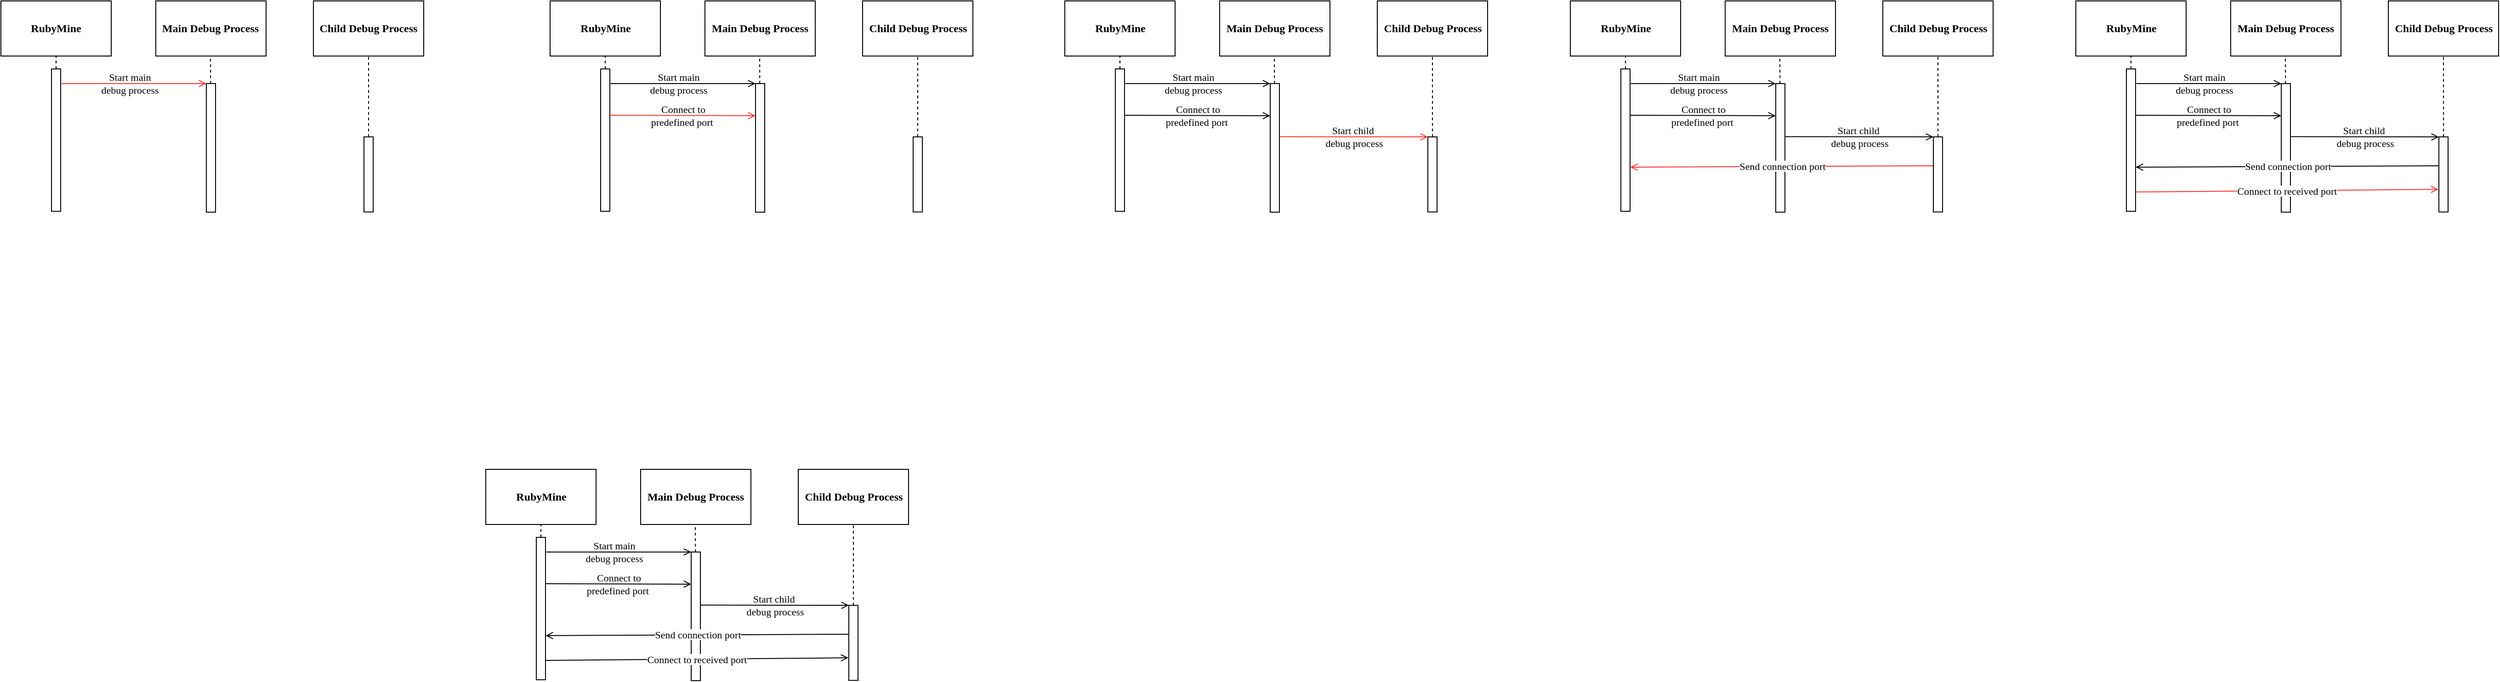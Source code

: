 <mxfile version="24.6.4" type="device">
  <diagram name="Page-1" id="bWvsDkBucMhi-AtWMiRW">
    <mxGraphModel dx="1554" dy="915" grid="1" gridSize="10" guides="1" tooltips="1" connect="1" arrows="1" fold="1" page="1" pageScale="1" pageWidth="850" pageHeight="1100" math="0" shadow="0">
      <root>
        <mxCell id="0" />
        <mxCell id="1" parent="0" />
        <mxCell id="um4fYCn7q_E2sx36lH5n-1" value="&lt;font&gt;RubyMine&lt;/font&gt;" style="rounded=0;whiteSpace=wrap;html=1;fontFamily=Montserrat;fontSource=https%3A%2F%2Ffonts.googleapis.com%2Fcss%3Ffamily%3DMontserrat;fontStyle=1" parent="1" vertex="1">
          <mxGeometry x="180" y="120" width="120" height="60" as="geometry" />
        </mxCell>
        <mxCell id="um4fYCn7q_E2sx36lH5n-2" value="Main&amp;nbsp;&lt;span style=&quot;background-color: initial;&quot;&gt;Debug Process&lt;/span&gt;" style="rounded=0;whiteSpace=wrap;html=1;fontFamily=Montserrat;fontSource=https%3A%2F%2Ffonts.googleapis.com%2Fcss%3Ffamily%3DMontserrat;fontStyle=1" parent="1" vertex="1">
          <mxGeometry x="348.49" y="120" width="120" height="60" as="geometry" />
        </mxCell>
        <mxCell id="um4fYCn7q_E2sx36lH5n-3" value="Child Debug Process" style="rounded=0;whiteSpace=wrap;html=1;fontFamily=Montserrat;fontSource=https%3A%2F%2Ffonts.googleapis.com%2Fcss%3Ffamily%3DMontserrat;fontStyle=1" parent="1" vertex="1">
          <mxGeometry x="520" y="120" width="120" height="60" as="geometry" />
        </mxCell>
        <mxCell id="um4fYCn7q_E2sx36lH5n-4" value="" style="endArrow=none;dashed=1;html=1;rounded=0;entryX=0.5;entryY=1;entryDx=0;entryDy=0;fontFamily=Montserrat;fontSource=https%3A%2F%2Ffonts.googleapis.com%2Fcss%3Ffamily%3DMontserrat;fontStyle=0" parent="1" source="um4fYCn7q_E2sx36lH5n-7" target="um4fYCn7q_E2sx36lH5n-1" edge="1">
          <mxGeometry width="50" height="50" relative="1" as="geometry">
            <mxPoint x="240" y="690" as="sourcePoint" />
            <mxPoint x="450" y="180" as="targetPoint" />
          </mxGeometry>
        </mxCell>
        <mxCell id="um4fYCn7q_E2sx36lH5n-5" value="" style="endArrow=none;dashed=1;html=1;rounded=0;entryX=0.5;entryY=1;entryDx=0;entryDy=0;fontFamily=Montserrat;fontSource=https%3A%2F%2Ffonts.googleapis.com%2Fcss%3Ffamily%3DMontserrat;fontStyle=0" parent="1" source="um4fYCn7q_E2sx36lH5n-10" edge="1">
          <mxGeometry width="50" height="50" relative="1" as="geometry">
            <mxPoint x="407.99" y="690" as="sourcePoint" />
            <mxPoint x="407.99" y="180" as="targetPoint" />
          </mxGeometry>
        </mxCell>
        <mxCell id="um4fYCn7q_E2sx36lH5n-6" value="" style="endArrow=none;dashed=1;html=1;rounded=0;entryX=0.5;entryY=1;entryDx=0;entryDy=0;fontFamily=Montserrat;fontSource=https%3A%2F%2Ffonts.googleapis.com%2Fcss%3Ffamily%3DMontserrat;fontStyle=0" parent="1" source="um4fYCn7q_E2sx36lH5n-22" target="um4fYCn7q_E2sx36lH5n-3" edge="1">
          <mxGeometry width="50" height="50" relative="1" as="geometry">
            <mxPoint x="579.5" y="680" as="sourcePoint" />
            <mxPoint x="550" y="200" as="targetPoint" />
          </mxGeometry>
        </mxCell>
        <mxCell id="um4fYCn7q_E2sx36lH5n-7" value="" style="rounded=0;whiteSpace=wrap;html=1;rotation=90;fontFamily=Montserrat;fontSource=https%3A%2F%2Ffonts.googleapis.com%2Fcss%3Ffamily%3DMontserrat;fontStyle=0" parent="1" vertex="1">
          <mxGeometry x="162.5" y="266.56" width="155" height="10" as="geometry" />
        </mxCell>
        <mxCell id="um4fYCn7q_E2sx36lH5n-10" value="" style="rounded=0;whiteSpace=wrap;html=1;rotation=90;fontFamily=Montserrat;fontSource=https%3A%2F%2Ffonts.googleapis.com%2Fcss%3Ffamily%3DMontserrat;fontStyle=0" parent="1" vertex="1">
          <mxGeometry x="338.51" y="274.99" width="140" height="10" as="geometry" />
        </mxCell>
        <mxCell id="um4fYCn7q_E2sx36lH5n-9" value="&lt;span style=&quot;background-color: rgb(255, 255, 255);&quot;&gt;Start main&lt;/span&gt;&lt;div&gt;&lt;span style=&quot;background-color: rgb(255, 255, 255);&quot;&gt;debug process&lt;/span&gt;&lt;/div&gt;" style="endArrow=open;html=1;rounded=0;endFill=0;entryX=0;entryY=1;entryDx=0;entryDy=0;exitX=0.103;exitY=-0.085;exitDx=0;exitDy=0;exitPerimeter=0;fontFamily=Montserrat;fontSource=https%3A%2F%2Ffonts.googleapis.com%2Fcss%3Ffamily%3DMontserrat;fontStyle=0;labelBackgroundColor=none;strokeColor=#FF3333;" parent="1" source="um4fYCn7q_E2sx36lH5n-7" target="um4fYCn7q_E2sx36lH5n-10" edge="1">
          <mxGeometry x="-0.059" width="50" height="50" relative="1" as="geometry">
            <mxPoint x="250" y="210" as="sourcePoint" />
            <mxPoint x="390" y="210" as="targetPoint" />
            <mxPoint as="offset" />
          </mxGeometry>
        </mxCell>
        <mxCell id="um4fYCn7q_E2sx36lH5n-22" value="" style="rounded=0;whiteSpace=wrap;html=1;rotation=90;fontFamily=Montserrat;fontSource=https%3A%2F%2Ffonts.googleapis.com%2Fcss%3Ffamily%3DMontserrat;fontStyle=0" parent="1" vertex="1">
          <mxGeometry x="539.13" y="303.91" width="81.75" height="10" as="geometry" />
        </mxCell>
        <mxCell id="z5DrxM1Pw4ieLx99A1Z8-1" value="&lt;font&gt;RubyMine&lt;/font&gt;" style="rounded=0;whiteSpace=wrap;html=1;fontFamily=Montserrat;fontSource=https%3A%2F%2Ffonts.googleapis.com%2Fcss%3Ffamily%3DMontserrat;fontStyle=1" vertex="1" parent="1">
          <mxGeometry x="707.5" y="630" width="120" height="60" as="geometry" />
        </mxCell>
        <mxCell id="z5DrxM1Pw4ieLx99A1Z8-2" value="Main&amp;nbsp;&lt;span style=&quot;background-color: initial;&quot;&gt;Debug Process&lt;/span&gt;" style="rounded=0;whiteSpace=wrap;html=1;fontFamily=Montserrat;fontSource=https%3A%2F%2Ffonts.googleapis.com%2Fcss%3Ffamily%3DMontserrat;fontStyle=1" vertex="1" parent="1">
          <mxGeometry x="875.99" y="630" width="120" height="60" as="geometry" />
        </mxCell>
        <mxCell id="z5DrxM1Pw4ieLx99A1Z8-3" value="Child Debug Process" style="rounded=0;whiteSpace=wrap;html=1;fontFamily=Montserrat;fontSource=https%3A%2F%2Ffonts.googleapis.com%2Fcss%3Ffamily%3DMontserrat;fontStyle=1" vertex="1" parent="1">
          <mxGeometry x="1047.5" y="630" width="120" height="60" as="geometry" />
        </mxCell>
        <mxCell id="z5DrxM1Pw4ieLx99A1Z8-4" value="" style="endArrow=none;dashed=1;html=1;rounded=0;entryX=0.5;entryY=1;entryDx=0;entryDy=0;fontFamily=Montserrat;fontSource=https%3A%2F%2Ffonts.googleapis.com%2Fcss%3Ffamily%3DMontserrat;fontStyle=0" edge="1" parent="1" source="z5DrxM1Pw4ieLx99A1Z8-7" target="z5DrxM1Pw4ieLx99A1Z8-1">
          <mxGeometry width="50" height="50" relative="1" as="geometry">
            <mxPoint x="767.5" y="1200" as="sourcePoint" />
            <mxPoint x="977.5" y="690" as="targetPoint" />
          </mxGeometry>
        </mxCell>
        <mxCell id="z5DrxM1Pw4ieLx99A1Z8-5" value="" style="endArrow=none;dashed=1;html=1;rounded=0;entryX=0.5;entryY=1;entryDx=0;entryDy=0;fontFamily=Montserrat;fontSource=https%3A%2F%2Ffonts.googleapis.com%2Fcss%3Ffamily%3DMontserrat;fontStyle=0" edge="1" parent="1" source="z5DrxM1Pw4ieLx99A1Z8-8">
          <mxGeometry width="50" height="50" relative="1" as="geometry">
            <mxPoint x="935.49" y="1200" as="sourcePoint" />
            <mxPoint x="935.49" y="690" as="targetPoint" />
          </mxGeometry>
        </mxCell>
        <mxCell id="z5DrxM1Pw4ieLx99A1Z8-6" value="" style="endArrow=none;dashed=1;html=1;rounded=0;entryX=0.5;entryY=1;entryDx=0;entryDy=0;fontFamily=Montserrat;fontSource=https%3A%2F%2Ffonts.googleapis.com%2Fcss%3Ffamily%3DMontserrat;fontStyle=0" edge="1" parent="1" source="z5DrxM1Pw4ieLx99A1Z8-14" target="z5DrxM1Pw4ieLx99A1Z8-3">
          <mxGeometry width="50" height="50" relative="1" as="geometry">
            <mxPoint x="1107" y="1190" as="sourcePoint" />
            <mxPoint x="1077.5" y="710" as="targetPoint" />
          </mxGeometry>
        </mxCell>
        <mxCell id="z5DrxM1Pw4ieLx99A1Z8-7" value="" style="rounded=0;whiteSpace=wrap;html=1;rotation=90;fontFamily=Montserrat;fontSource=https%3A%2F%2Ffonts.googleapis.com%2Fcss%3Ffamily%3DMontserrat;fontStyle=0" vertex="1" parent="1">
          <mxGeometry x="690" y="776.56" width="155" height="10" as="geometry" />
        </mxCell>
        <mxCell id="z5DrxM1Pw4ieLx99A1Z8-8" value="" style="rounded=0;whiteSpace=wrap;html=1;rotation=90;fontFamily=Montserrat;fontSource=https%3A%2F%2Ffonts.googleapis.com%2Fcss%3Ffamily%3DMontserrat;fontStyle=0" vertex="1" parent="1">
          <mxGeometry x="866.01" y="784.99" width="140" height="10" as="geometry" />
        </mxCell>
        <mxCell id="z5DrxM1Pw4ieLx99A1Z8-9" value="&lt;span style=&quot;background-color: rgb(255, 255, 255);&quot;&gt;Start main&lt;/span&gt;&lt;div&gt;&lt;span style=&quot;background-color: rgb(255, 255, 255);&quot;&gt;debug process&lt;/span&gt;&lt;/div&gt;" style="endArrow=open;html=1;rounded=0;endFill=0;entryX=0;entryY=1;entryDx=0;entryDy=0;exitX=0.103;exitY=-0.085;exitDx=0;exitDy=0;exitPerimeter=0;fontFamily=Montserrat;fontSource=https%3A%2F%2Ffonts.googleapis.com%2Fcss%3Ffamily%3DMontserrat;fontStyle=0;labelBackgroundColor=none;" edge="1" parent="1" source="z5DrxM1Pw4ieLx99A1Z8-7" target="z5DrxM1Pw4ieLx99A1Z8-8">
          <mxGeometry x="-0.059" width="50" height="50" relative="1" as="geometry">
            <mxPoint x="777.5" y="720" as="sourcePoint" />
            <mxPoint x="917.5" y="720" as="targetPoint" />
            <mxPoint as="offset" />
          </mxGeometry>
        </mxCell>
        <mxCell id="z5DrxM1Pw4ieLx99A1Z8-10" value="&lt;span style=&quot;background-color: rgb(255, 255, 255);&quot;&gt;Connect to&lt;/span&gt;&lt;div&gt;&lt;span style=&quot;background-color: rgb(255, 255, 255);&quot;&gt;predefined port&amp;nbsp;&lt;/span&gt;&lt;/div&gt;" style="endArrow=open;html=1;rounded=0;exitX=0.223;exitY=0.012;exitDx=0;exitDy=0;exitPerimeter=0;entryX=0.25;entryY=1;entryDx=0;entryDy=0;endFill=0;fontFamily=Montserrat;fontSource=https%3A%2F%2Ffonts.googleapis.com%2Fcss%3Ffamily%3DMontserrat;fontStyle=0;labelBackgroundColor=none;shadow=0;flowAnimation=0;" edge="1" parent="1" target="z5DrxM1Pw4ieLx99A1Z8-8">
          <mxGeometry width="50" height="50" relative="1" as="geometry">
            <mxPoint x="772.38" y="754.49" as="sourcePoint" />
            <mxPoint x="921.69" y="754.0" as="targetPoint" />
          </mxGeometry>
        </mxCell>
        <mxCell id="z5DrxM1Pw4ieLx99A1Z8-11" value="&lt;span style=&quot;background-color: rgb(255, 255, 255);&quot;&gt;Start child&amp;nbsp;&lt;/span&gt;&lt;div&gt;&lt;span style=&quot;background-color: rgb(255, 255, 255);&quot;&gt;debug process&lt;/span&gt;&lt;/div&gt;" style="endArrow=open;html=1;rounded=0;endFill=0;entryX=0;entryY=1;entryDx=0;entryDy=0;fontFamily=Montserrat;fontSource=https%3A%2F%2Ffonts.googleapis.com%2Fcss%3Ffamily%3DMontserrat;fontStyle=0;labelBackgroundColor=none;exitX=0.413;exitY=-0.02;exitDx=0;exitDy=0;exitPerimeter=0;" edge="1" parent="1" source="z5DrxM1Pw4ieLx99A1Z8-8" target="z5DrxM1Pw4ieLx99A1Z8-14">
          <mxGeometry width="50" height="50" relative="1" as="geometry">
            <mxPoint x="957.5" y="770" as="sourcePoint" />
            <mxPoint x="1077.5" y="770" as="targetPoint" />
          </mxGeometry>
        </mxCell>
        <mxCell id="z5DrxM1Pw4ieLx99A1Z8-12" value="&lt;span style=&quot;background-color: rgb(255, 255, 255);&quot;&gt;Send connection port&lt;/span&gt;" style="endArrow=open;html=1;rounded=0;entryX=0.602;entryY=0.08;entryDx=0;entryDy=0;entryPerimeter=0;endFill=0;fontFamily=Montserrat;fontSource=https%3A%2F%2Ffonts.googleapis.com%2Fcss%3Ffamily%3DMontserrat;fontStyle=0;labelBackgroundColor=none;exitX=0.25;exitY=1;exitDx=0;exitDy=0;" edge="1" parent="1">
          <mxGeometry width="50" height="50" relative="1" as="geometry">
            <mxPoint x="1102.505" y="809.472" as="sourcePoint" />
            <mxPoint x="772.61" y="811.0" as="targetPoint" />
          </mxGeometry>
        </mxCell>
        <mxCell id="z5DrxM1Pw4ieLx99A1Z8-13" value="&lt;span style=&quot;background-color: rgb(255, 255, 255);&quot;&gt;Connect to received port&lt;/span&gt;" style="endArrow=open;html=1;rounded=0;entryX=0.601;entryY=1.05;entryDx=0;entryDy=0;entryPerimeter=0;endFill=0;fontFamily=Montserrat;fontSource=https%3A%2F%2Ffonts.googleapis.com%2Fcss%3Ffamily%3DMontserrat;fontStyle=0;labelBackgroundColor=none;" edge="1" parent="1">
          <mxGeometry width="50" height="50" relative="1" as="geometry">
            <mxPoint x="772.5" y="838" as="sourcePoint" />
            <mxPoint x="1102.005" y="835.167" as="targetPoint" />
          </mxGeometry>
        </mxCell>
        <mxCell id="z5DrxM1Pw4ieLx99A1Z8-14" value="" style="rounded=0;whiteSpace=wrap;html=1;rotation=90;fontFamily=Montserrat;fontSource=https%3A%2F%2Ffonts.googleapis.com%2Fcss%3Ffamily%3DMontserrat;fontStyle=0" vertex="1" parent="1">
          <mxGeometry x="1066.63" y="813.91" width="81.75" height="10" as="geometry" />
        </mxCell>
        <mxCell id="z5DrxM1Pw4ieLx99A1Z8-15" value="&lt;font&gt;RubyMine&lt;/font&gt;" style="rounded=0;whiteSpace=wrap;html=1;fontFamily=Montserrat;fontSource=https%3A%2F%2Ffonts.googleapis.com%2Fcss%3Ffamily%3DMontserrat;fontStyle=1" vertex="1" parent="1">
          <mxGeometry x="777.5" y="120" width="120" height="60" as="geometry" />
        </mxCell>
        <mxCell id="z5DrxM1Pw4ieLx99A1Z8-16" value="Main&amp;nbsp;&lt;span style=&quot;background-color: initial;&quot;&gt;Debug Process&lt;/span&gt;" style="rounded=0;whiteSpace=wrap;html=1;fontFamily=Montserrat;fontSource=https%3A%2F%2Ffonts.googleapis.com%2Fcss%3Ffamily%3DMontserrat;fontStyle=1" vertex="1" parent="1">
          <mxGeometry x="945.99" y="120" width="120" height="60" as="geometry" />
        </mxCell>
        <mxCell id="z5DrxM1Pw4ieLx99A1Z8-17" value="Child Debug Process" style="rounded=0;whiteSpace=wrap;html=1;fontFamily=Montserrat;fontSource=https%3A%2F%2Ffonts.googleapis.com%2Fcss%3Ffamily%3DMontserrat;fontStyle=1" vertex="1" parent="1">
          <mxGeometry x="1117.5" y="120" width="120" height="60" as="geometry" />
        </mxCell>
        <mxCell id="z5DrxM1Pw4ieLx99A1Z8-18" value="" style="endArrow=none;dashed=1;html=1;rounded=0;entryX=0.5;entryY=1;entryDx=0;entryDy=0;fontFamily=Montserrat;fontSource=https%3A%2F%2Ffonts.googleapis.com%2Fcss%3Ffamily%3DMontserrat;fontStyle=0" edge="1" parent="1" source="z5DrxM1Pw4ieLx99A1Z8-21" target="z5DrxM1Pw4ieLx99A1Z8-15">
          <mxGeometry width="50" height="50" relative="1" as="geometry">
            <mxPoint x="837.5" y="690" as="sourcePoint" />
            <mxPoint x="1047.5" y="180" as="targetPoint" />
          </mxGeometry>
        </mxCell>
        <mxCell id="z5DrxM1Pw4ieLx99A1Z8-19" value="" style="endArrow=none;dashed=1;html=1;rounded=0;entryX=0.5;entryY=1;entryDx=0;entryDy=0;fontFamily=Montserrat;fontSource=https%3A%2F%2Ffonts.googleapis.com%2Fcss%3Ffamily%3DMontserrat;fontStyle=0" edge="1" parent="1" source="z5DrxM1Pw4ieLx99A1Z8-22">
          <mxGeometry width="50" height="50" relative="1" as="geometry">
            <mxPoint x="1005.49" y="690" as="sourcePoint" />
            <mxPoint x="1005.49" y="180" as="targetPoint" />
          </mxGeometry>
        </mxCell>
        <mxCell id="z5DrxM1Pw4ieLx99A1Z8-20" value="" style="endArrow=none;dashed=1;html=1;rounded=0;entryX=0.5;entryY=1;entryDx=0;entryDy=0;fontFamily=Montserrat;fontSource=https%3A%2F%2Ffonts.googleapis.com%2Fcss%3Ffamily%3DMontserrat;fontStyle=0" edge="1" parent="1" source="z5DrxM1Pw4ieLx99A1Z8-28" target="z5DrxM1Pw4ieLx99A1Z8-17">
          <mxGeometry width="50" height="50" relative="1" as="geometry">
            <mxPoint x="1177" y="680" as="sourcePoint" />
            <mxPoint x="1147.5" y="200" as="targetPoint" />
          </mxGeometry>
        </mxCell>
        <mxCell id="z5DrxM1Pw4ieLx99A1Z8-21" value="" style="rounded=0;whiteSpace=wrap;html=1;rotation=90;fontFamily=Montserrat;fontSource=https%3A%2F%2Ffonts.googleapis.com%2Fcss%3Ffamily%3DMontserrat;fontStyle=0" vertex="1" parent="1">
          <mxGeometry x="760" y="266.56" width="155" height="10" as="geometry" />
        </mxCell>
        <mxCell id="z5DrxM1Pw4ieLx99A1Z8-22" value="" style="rounded=0;whiteSpace=wrap;html=1;rotation=90;fontFamily=Montserrat;fontSource=https%3A%2F%2Ffonts.googleapis.com%2Fcss%3Ffamily%3DMontserrat;fontStyle=0" vertex="1" parent="1">
          <mxGeometry x="936.01" y="274.99" width="140" height="10" as="geometry" />
        </mxCell>
        <mxCell id="z5DrxM1Pw4ieLx99A1Z8-23" value="&lt;span style=&quot;background-color: rgb(255, 255, 255);&quot;&gt;Start main&lt;/span&gt;&lt;div&gt;&lt;span style=&quot;background-color: rgb(255, 255, 255);&quot;&gt;debug process&lt;/span&gt;&lt;/div&gt;" style="endArrow=open;html=1;rounded=0;endFill=0;entryX=0;entryY=1;entryDx=0;entryDy=0;exitX=0.103;exitY=-0.085;exitDx=0;exitDy=0;exitPerimeter=0;fontFamily=Montserrat;fontSource=https%3A%2F%2Ffonts.googleapis.com%2Fcss%3Ffamily%3DMontserrat;fontStyle=0;labelBackgroundColor=none;" edge="1" parent="1" source="z5DrxM1Pw4ieLx99A1Z8-21" target="z5DrxM1Pw4ieLx99A1Z8-22">
          <mxGeometry x="-0.059" width="50" height="50" relative="1" as="geometry">
            <mxPoint x="847.5" y="210" as="sourcePoint" />
            <mxPoint x="987.5" y="210" as="targetPoint" />
            <mxPoint as="offset" />
          </mxGeometry>
        </mxCell>
        <mxCell id="z5DrxM1Pw4ieLx99A1Z8-24" value="&lt;span style=&quot;background-color: rgb(255, 255, 255);&quot;&gt;Connect to&lt;/span&gt;&lt;div&gt;&lt;span style=&quot;background-color: rgb(255, 255, 255);&quot;&gt;predefined port&amp;nbsp;&lt;/span&gt;&lt;/div&gt;" style="endArrow=open;html=1;rounded=0;exitX=0.223;exitY=0.012;exitDx=0;exitDy=0;exitPerimeter=0;entryX=0.25;entryY=1;entryDx=0;entryDy=0;endFill=0;fontFamily=Montserrat;fontSource=https%3A%2F%2Ffonts.googleapis.com%2Fcss%3Ffamily%3DMontserrat;fontStyle=0;labelBackgroundColor=none;shadow=0;flowAnimation=0;strokeColor=#FF3333;" edge="1" parent="1" target="z5DrxM1Pw4ieLx99A1Z8-22">
          <mxGeometry width="50" height="50" relative="1" as="geometry">
            <mxPoint x="842.38" y="244.49" as="sourcePoint" />
            <mxPoint x="991.69" y="244.0" as="targetPoint" />
          </mxGeometry>
        </mxCell>
        <mxCell id="z5DrxM1Pw4ieLx99A1Z8-28" value="" style="rounded=0;whiteSpace=wrap;html=1;rotation=90;fontFamily=Montserrat;fontSource=https%3A%2F%2Ffonts.googleapis.com%2Fcss%3Ffamily%3DMontserrat;fontStyle=0" vertex="1" parent="1">
          <mxGeometry x="1136.63" y="303.91" width="81.75" height="10" as="geometry" />
        </mxCell>
        <mxCell id="z5DrxM1Pw4ieLx99A1Z8-29" value="&lt;font&gt;RubyMine&lt;/font&gt;" style="rounded=0;whiteSpace=wrap;html=1;fontFamily=Montserrat;fontSource=https%3A%2F%2Ffonts.googleapis.com%2Fcss%3Ffamily%3DMontserrat;fontStyle=1" vertex="1" parent="1">
          <mxGeometry x="1337.5" y="120" width="120" height="60" as="geometry" />
        </mxCell>
        <mxCell id="z5DrxM1Pw4ieLx99A1Z8-30" value="Main&amp;nbsp;&lt;span style=&quot;background-color: initial;&quot;&gt;Debug Process&lt;/span&gt;" style="rounded=0;whiteSpace=wrap;html=1;fontFamily=Montserrat;fontSource=https%3A%2F%2Ffonts.googleapis.com%2Fcss%3Ffamily%3DMontserrat;fontStyle=1" vertex="1" parent="1">
          <mxGeometry x="1505.99" y="120" width="120" height="60" as="geometry" />
        </mxCell>
        <mxCell id="z5DrxM1Pw4ieLx99A1Z8-31" value="Child Debug Process" style="rounded=0;whiteSpace=wrap;html=1;fontFamily=Montserrat;fontSource=https%3A%2F%2Ffonts.googleapis.com%2Fcss%3Ffamily%3DMontserrat;fontStyle=1" vertex="1" parent="1">
          <mxGeometry x="1677.5" y="120" width="120" height="60" as="geometry" />
        </mxCell>
        <mxCell id="z5DrxM1Pw4ieLx99A1Z8-32" value="" style="endArrow=none;dashed=1;html=1;rounded=0;entryX=0.5;entryY=1;entryDx=0;entryDy=0;fontFamily=Montserrat;fontSource=https%3A%2F%2Ffonts.googleapis.com%2Fcss%3Ffamily%3DMontserrat;fontStyle=0" edge="1" parent="1" source="z5DrxM1Pw4ieLx99A1Z8-35" target="z5DrxM1Pw4ieLx99A1Z8-29">
          <mxGeometry width="50" height="50" relative="1" as="geometry">
            <mxPoint x="1397.5" y="690" as="sourcePoint" />
            <mxPoint x="1607.5" y="180" as="targetPoint" />
          </mxGeometry>
        </mxCell>
        <mxCell id="z5DrxM1Pw4ieLx99A1Z8-33" value="" style="endArrow=none;dashed=1;html=1;rounded=0;entryX=0.5;entryY=1;entryDx=0;entryDy=0;fontFamily=Montserrat;fontSource=https%3A%2F%2Ffonts.googleapis.com%2Fcss%3Ffamily%3DMontserrat;fontStyle=0" edge="1" parent="1" source="z5DrxM1Pw4ieLx99A1Z8-36">
          <mxGeometry width="50" height="50" relative="1" as="geometry">
            <mxPoint x="1565.49" y="690" as="sourcePoint" />
            <mxPoint x="1565.49" y="180" as="targetPoint" />
          </mxGeometry>
        </mxCell>
        <mxCell id="z5DrxM1Pw4ieLx99A1Z8-34" value="" style="endArrow=none;dashed=1;html=1;rounded=0;entryX=0.5;entryY=1;entryDx=0;entryDy=0;fontFamily=Montserrat;fontSource=https%3A%2F%2Ffonts.googleapis.com%2Fcss%3Ffamily%3DMontserrat;fontStyle=0" edge="1" parent="1" source="z5DrxM1Pw4ieLx99A1Z8-42" target="z5DrxM1Pw4ieLx99A1Z8-31">
          <mxGeometry width="50" height="50" relative="1" as="geometry">
            <mxPoint x="1737" y="680" as="sourcePoint" />
            <mxPoint x="1707.5" y="200" as="targetPoint" />
          </mxGeometry>
        </mxCell>
        <mxCell id="z5DrxM1Pw4ieLx99A1Z8-35" value="" style="rounded=0;whiteSpace=wrap;html=1;rotation=90;fontFamily=Montserrat;fontSource=https%3A%2F%2Ffonts.googleapis.com%2Fcss%3Ffamily%3DMontserrat;fontStyle=0" vertex="1" parent="1">
          <mxGeometry x="1320" y="266.56" width="155" height="10" as="geometry" />
        </mxCell>
        <mxCell id="z5DrxM1Pw4ieLx99A1Z8-36" value="" style="rounded=0;whiteSpace=wrap;html=1;rotation=90;fontFamily=Montserrat;fontSource=https%3A%2F%2Ffonts.googleapis.com%2Fcss%3Ffamily%3DMontserrat;fontStyle=0" vertex="1" parent="1">
          <mxGeometry x="1496.01" y="274.99" width="140" height="10" as="geometry" />
        </mxCell>
        <mxCell id="z5DrxM1Pw4ieLx99A1Z8-37" value="&lt;span style=&quot;background-color: rgb(255, 255, 255);&quot;&gt;Start main&lt;/span&gt;&lt;div&gt;&lt;span style=&quot;background-color: rgb(255, 255, 255);&quot;&gt;debug process&lt;/span&gt;&lt;/div&gt;" style="endArrow=open;html=1;rounded=0;endFill=0;entryX=0;entryY=1;entryDx=0;entryDy=0;exitX=0.103;exitY=-0.085;exitDx=0;exitDy=0;exitPerimeter=0;fontFamily=Montserrat;fontSource=https%3A%2F%2Ffonts.googleapis.com%2Fcss%3Ffamily%3DMontserrat;fontStyle=0;labelBackgroundColor=none;" edge="1" parent="1" source="z5DrxM1Pw4ieLx99A1Z8-35" target="z5DrxM1Pw4ieLx99A1Z8-36">
          <mxGeometry x="-0.059" width="50" height="50" relative="1" as="geometry">
            <mxPoint x="1407.5" y="210" as="sourcePoint" />
            <mxPoint x="1547.5" y="210" as="targetPoint" />
            <mxPoint as="offset" />
          </mxGeometry>
        </mxCell>
        <mxCell id="z5DrxM1Pw4ieLx99A1Z8-38" value="&lt;span style=&quot;background-color: rgb(255, 255, 255);&quot;&gt;Connect to&lt;/span&gt;&lt;div&gt;&lt;span style=&quot;background-color: rgb(255, 255, 255);&quot;&gt;predefined port&amp;nbsp;&lt;/span&gt;&lt;/div&gt;" style="endArrow=open;html=1;rounded=0;exitX=0.223;exitY=0.012;exitDx=0;exitDy=0;exitPerimeter=0;entryX=0.25;entryY=1;entryDx=0;entryDy=0;endFill=0;fontFamily=Montserrat;fontSource=https%3A%2F%2Ffonts.googleapis.com%2Fcss%3Ffamily%3DMontserrat;fontStyle=0;labelBackgroundColor=none;shadow=0;flowAnimation=0;" edge="1" parent="1" target="z5DrxM1Pw4ieLx99A1Z8-36">
          <mxGeometry width="50" height="50" relative="1" as="geometry">
            <mxPoint x="1402.38" y="244.49" as="sourcePoint" />
            <mxPoint x="1551.69" y="244.0" as="targetPoint" />
          </mxGeometry>
        </mxCell>
        <mxCell id="z5DrxM1Pw4ieLx99A1Z8-39" value="&lt;span style=&quot;background-color: rgb(255, 255, 255);&quot;&gt;Start child&amp;nbsp;&lt;/span&gt;&lt;div&gt;&lt;span style=&quot;background-color: rgb(255, 255, 255);&quot;&gt;debug process&lt;/span&gt;&lt;/div&gt;" style="endArrow=open;html=1;rounded=0;endFill=0;entryX=0;entryY=1;entryDx=0;entryDy=0;fontFamily=Montserrat;fontSource=https%3A%2F%2Ffonts.googleapis.com%2Fcss%3Ffamily%3DMontserrat;fontStyle=0;labelBackgroundColor=none;exitX=0.413;exitY=-0.02;exitDx=0;exitDy=0;exitPerimeter=0;strokeColor=#FF3333;" edge="1" parent="1" source="z5DrxM1Pw4ieLx99A1Z8-36" target="z5DrxM1Pw4ieLx99A1Z8-42">
          <mxGeometry width="50" height="50" relative="1" as="geometry">
            <mxPoint x="1587.5" y="260" as="sourcePoint" />
            <mxPoint x="1707.5" y="260" as="targetPoint" />
          </mxGeometry>
        </mxCell>
        <mxCell id="z5DrxM1Pw4ieLx99A1Z8-42" value="" style="rounded=0;whiteSpace=wrap;html=1;rotation=90;fontFamily=Montserrat;fontSource=https%3A%2F%2Ffonts.googleapis.com%2Fcss%3Ffamily%3DMontserrat;fontStyle=0" vertex="1" parent="1">
          <mxGeometry x="1696.63" y="303.91" width="81.75" height="10" as="geometry" />
        </mxCell>
        <mxCell id="z5DrxM1Pw4ieLx99A1Z8-43" value="&lt;font&gt;RubyMine&lt;/font&gt;" style="rounded=0;whiteSpace=wrap;html=1;fontFamily=Montserrat;fontSource=https%3A%2F%2Ffonts.googleapis.com%2Fcss%3Ffamily%3DMontserrat;fontStyle=1" vertex="1" parent="1">
          <mxGeometry x="1887.5" y="120" width="120" height="60" as="geometry" />
        </mxCell>
        <mxCell id="z5DrxM1Pw4ieLx99A1Z8-44" value="Main&amp;nbsp;&lt;span style=&quot;background-color: initial;&quot;&gt;Debug Process&lt;/span&gt;" style="rounded=0;whiteSpace=wrap;html=1;fontFamily=Montserrat;fontSource=https%3A%2F%2Ffonts.googleapis.com%2Fcss%3Ffamily%3DMontserrat;fontStyle=1" vertex="1" parent="1">
          <mxGeometry x="2055.99" y="120" width="120" height="60" as="geometry" />
        </mxCell>
        <mxCell id="z5DrxM1Pw4ieLx99A1Z8-45" value="Child Debug Process" style="rounded=0;whiteSpace=wrap;html=1;fontFamily=Montserrat;fontSource=https%3A%2F%2Ffonts.googleapis.com%2Fcss%3Ffamily%3DMontserrat;fontStyle=1" vertex="1" parent="1">
          <mxGeometry x="2227.5" y="120" width="120" height="60" as="geometry" />
        </mxCell>
        <mxCell id="z5DrxM1Pw4ieLx99A1Z8-46" value="" style="endArrow=none;dashed=1;html=1;rounded=0;entryX=0.5;entryY=1;entryDx=0;entryDy=0;fontFamily=Montserrat;fontSource=https%3A%2F%2Ffonts.googleapis.com%2Fcss%3Ffamily%3DMontserrat;fontStyle=0" edge="1" parent="1" source="z5DrxM1Pw4ieLx99A1Z8-49" target="z5DrxM1Pw4ieLx99A1Z8-43">
          <mxGeometry width="50" height="50" relative="1" as="geometry">
            <mxPoint x="1947.5" y="690" as="sourcePoint" />
            <mxPoint x="2157.5" y="180" as="targetPoint" />
          </mxGeometry>
        </mxCell>
        <mxCell id="z5DrxM1Pw4ieLx99A1Z8-47" value="" style="endArrow=none;dashed=1;html=1;rounded=0;entryX=0.5;entryY=1;entryDx=0;entryDy=0;fontFamily=Montserrat;fontSource=https%3A%2F%2Ffonts.googleapis.com%2Fcss%3Ffamily%3DMontserrat;fontStyle=0" edge="1" parent="1" source="z5DrxM1Pw4ieLx99A1Z8-50">
          <mxGeometry width="50" height="50" relative="1" as="geometry">
            <mxPoint x="2115.49" y="690" as="sourcePoint" />
            <mxPoint x="2115.49" y="180" as="targetPoint" />
          </mxGeometry>
        </mxCell>
        <mxCell id="z5DrxM1Pw4ieLx99A1Z8-48" value="" style="endArrow=none;dashed=1;html=1;rounded=0;entryX=0.5;entryY=1;entryDx=0;entryDy=0;fontFamily=Montserrat;fontSource=https%3A%2F%2Ffonts.googleapis.com%2Fcss%3Ffamily%3DMontserrat;fontStyle=0" edge="1" parent="1" source="z5DrxM1Pw4ieLx99A1Z8-56" target="z5DrxM1Pw4ieLx99A1Z8-45">
          <mxGeometry width="50" height="50" relative="1" as="geometry">
            <mxPoint x="2287" y="680" as="sourcePoint" />
            <mxPoint x="2257.5" y="200" as="targetPoint" />
          </mxGeometry>
        </mxCell>
        <mxCell id="z5DrxM1Pw4ieLx99A1Z8-49" value="" style="rounded=0;whiteSpace=wrap;html=1;rotation=90;fontFamily=Montserrat;fontSource=https%3A%2F%2Ffonts.googleapis.com%2Fcss%3Ffamily%3DMontserrat;fontStyle=0" vertex="1" parent="1">
          <mxGeometry x="1870" y="266.56" width="155" height="10" as="geometry" />
        </mxCell>
        <mxCell id="z5DrxM1Pw4ieLx99A1Z8-50" value="" style="rounded=0;whiteSpace=wrap;html=1;rotation=90;fontFamily=Montserrat;fontSource=https%3A%2F%2Ffonts.googleapis.com%2Fcss%3Ffamily%3DMontserrat;fontStyle=0" vertex="1" parent="1">
          <mxGeometry x="2046.01" y="274.99" width="140" height="10" as="geometry" />
        </mxCell>
        <mxCell id="z5DrxM1Pw4ieLx99A1Z8-51" value="&lt;span style=&quot;background-color: rgb(255, 255, 255);&quot;&gt;Start main&lt;/span&gt;&lt;div&gt;&lt;span style=&quot;background-color: rgb(255, 255, 255);&quot;&gt;debug process&lt;/span&gt;&lt;/div&gt;" style="endArrow=open;html=1;rounded=0;endFill=0;entryX=0;entryY=1;entryDx=0;entryDy=0;exitX=0.103;exitY=-0.085;exitDx=0;exitDy=0;exitPerimeter=0;fontFamily=Montserrat;fontSource=https%3A%2F%2Ffonts.googleapis.com%2Fcss%3Ffamily%3DMontserrat;fontStyle=0;labelBackgroundColor=none;" edge="1" parent="1" source="z5DrxM1Pw4ieLx99A1Z8-49" target="z5DrxM1Pw4ieLx99A1Z8-50">
          <mxGeometry x="-0.059" width="50" height="50" relative="1" as="geometry">
            <mxPoint x="1957.5" y="210" as="sourcePoint" />
            <mxPoint x="2097.5" y="210" as="targetPoint" />
            <mxPoint as="offset" />
          </mxGeometry>
        </mxCell>
        <mxCell id="z5DrxM1Pw4ieLx99A1Z8-52" value="&lt;span style=&quot;background-color: rgb(255, 255, 255);&quot;&gt;Connect to&lt;/span&gt;&lt;div&gt;&lt;span style=&quot;background-color: rgb(255, 255, 255);&quot;&gt;predefined port&amp;nbsp;&lt;/span&gt;&lt;/div&gt;" style="endArrow=open;html=1;rounded=0;exitX=0.223;exitY=0.012;exitDx=0;exitDy=0;exitPerimeter=0;entryX=0.25;entryY=1;entryDx=0;entryDy=0;endFill=0;fontFamily=Montserrat;fontSource=https%3A%2F%2Ffonts.googleapis.com%2Fcss%3Ffamily%3DMontserrat;fontStyle=0;labelBackgroundColor=none;shadow=0;flowAnimation=0;" edge="1" parent="1" target="z5DrxM1Pw4ieLx99A1Z8-50">
          <mxGeometry width="50" height="50" relative="1" as="geometry">
            <mxPoint x="1952.38" y="244.49" as="sourcePoint" />
            <mxPoint x="2101.69" y="244.0" as="targetPoint" />
          </mxGeometry>
        </mxCell>
        <mxCell id="z5DrxM1Pw4ieLx99A1Z8-53" value="&lt;span style=&quot;background-color: rgb(255, 255, 255);&quot;&gt;Start child&amp;nbsp;&lt;/span&gt;&lt;div&gt;&lt;span style=&quot;background-color: rgb(255, 255, 255);&quot;&gt;debug process&lt;/span&gt;&lt;/div&gt;" style="endArrow=open;html=1;rounded=0;endFill=0;entryX=0;entryY=1;entryDx=0;entryDy=0;fontFamily=Montserrat;fontSource=https%3A%2F%2Ffonts.googleapis.com%2Fcss%3Ffamily%3DMontserrat;fontStyle=0;labelBackgroundColor=none;exitX=0.413;exitY=-0.02;exitDx=0;exitDy=0;exitPerimeter=0;" edge="1" parent="1" source="z5DrxM1Pw4ieLx99A1Z8-50" target="z5DrxM1Pw4ieLx99A1Z8-56">
          <mxGeometry width="50" height="50" relative="1" as="geometry">
            <mxPoint x="2137.5" y="260" as="sourcePoint" />
            <mxPoint x="2257.5" y="260" as="targetPoint" />
          </mxGeometry>
        </mxCell>
        <mxCell id="z5DrxM1Pw4ieLx99A1Z8-54" value="&lt;span style=&quot;background-color: rgb(255, 255, 255);&quot;&gt;Send connection port&lt;/span&gt;" style="endArrow=open;html=1;rounded=0;entryX=0.602;entryY=0.08;entryDx=0;entryDy=0;entryPerimeter=0;endFill=0;fontFamily=Montserrat;fontSource=https%3A%2F%2Ffonts.googleapis.com%2Fcss%3Ffamily%3DMontserrat;fontStyle=0;labelBackgroundColor=none;exitX=0.25;exitY=1;exitDx=0;exitDy=0;strokeColor=#FF3333;" edge="1" parent="1">
          <mxGeometry width="50" height="50" relative="1" as="geometry">
            <mxPoint x="2282.505" y="299.472" as="sourcePoint" />
            <mxPoint x="1952.61" y="301.0" as="targetPoint" />
          </mxGeometry>
        </mxCell>
        <mxCell id="z5DrxM1Pw4ieLx99A1Z8-56" value="" style="rounded=0;whiteSpace=wrap;html=1;rotation=90;fontFamily=Montserrat;fontSource=https%3A%2F%2Ffonts.googleapis.com%2Fcss%3Ffamily%3DMontserrat;fontStyle=0" vertex="1" parent="1">
          <mxGeometry x="2246.63" y="303.91" width="81.75" height="10" as="geometry" />
        </mxCell>
        <mxCell id="z5DrxM1Pw4ieLx99A1Z8-70" value="&lt;font&gt;RubyMine&lt;/font&gt;" style="rounded=0;whiteSpace=wrap;html=1;fontFamily=Montserrat;fontSource=https%3A%2F%2Ffonts.googleapis.com%2Fcss%3Ffamily%3DMontserrat;fontStyle=1" vertex="1" parent="1">
          <mxGeometry x="2437.5" y="120" width="120" height="60" as="geometry" />
        </mxCell>
        <mxCell id="z5DrxM1Pw4ieLx99A1Z8-71" value="Main&amp;nbsp;&lt;span style=&quot;background-color: initial;&quot;&gt;Debug Process&lt;/span&gt;" style="rounded=0;whiteSpace=wrap;html=1;fontFamily=Montserrat;fontSource=https%3A%2F%2Ffonts.googleapis.com%2Fcss%3Ffamily%3DMontserrat;fontStyle=1" vertex="1" parent="1">
          <mxGeometry x="2605.99" y="120" width="120" height="60" as="geometry" />
        </mxCell>
        <mxCell id="z5DrxM1Pw4ieLx99A1Z8-72" value="Child Debug Process" style="rounded=0;whiteSpace=wrap;html=1;fontFamily=Montserrat;fontSource=https%3A%2F%2Ffonts.googleapis.com%2Fcss%3Ffamily%3DMontserrat;fontStyle=1" vertex="1" parent="1">
          <mxGeometry x="2777.5" y="120" width="120" height="60" as="geometry" />
        </mxCell>
        <mxCell id="z5DrxM1Pw4ieLx99A1Z8-73" value="" style="endArrow=none;dashed=1;html=1;rounded=0;entryX=0.5;entryY=1;entryDx=0;entryDy=0;fontFamily=Montserrat;fontSource=https%3A%2F%2Ffonts.googleapis.com%2Fcss%3Ffamily%3DMontserrat;fontStyle=0" edge="1" parent="1" source="z5DrxM1Pw4ieLx99A1Z8-76" target="z5DrxM1Pw4ieLx99A1Z8-70">
          <mxGeometry width="50" height="50" relative="1" as="geometry">
            <mxPoint x="2497.5" y="690" as="sourcePoint" />
            <mxPoint x="2707.5" y="180" as="targetPoint" />
          </mxGeometry>
        </mxCell>
        <mxCell id="z5DrxM1Pw4ieLx99A1Z8-74" value="" style="endArrow=none;dashed=1;html=1;rounded=0;entryX=0.5;entryY=1;entryDx=0;entryDy=0;fontFamily=Montserrat;fontSource=https%3A%2F%2Ffonts.googleapis.com%2Fcss%3Ffamily%3DMontserrat;fontStyle=0" edge="1" parent="1" source="z5DrxM1Pw4ieLx99A1Z8-77">
          <mxGeometry width="50" height="50" relative="1" as="geometry">
            <mxPoint x="2665.49" y="690" as="sourcePoint" />
            <mxPoint x="2665.49" y="180" as="targetPoint" />
          </mxGeometry>
        </mxCell>
        <mxCell id="z5DrxM1Pw4ieLx99A1Z8-75" value="" style="endArrow=none;dashed=1;html=1;rounded=0;entryX=0.5;entryY=1;entryDx=0;entryDy=0;fontFamily=Montserrat;fontSource=https%3A%2F%2Ffonts.googleapis.com%2Fcss%3Ffamily%3DMontserrat;fontStyle=0" edge="1" parent="1" source="z5DrxM1Pw4ieLx99A1Z8-83" target="z5DrxM1Pw4ieLx99A1Z8-72">
          <mxGeometry width="50" height="50" relative="1" as="geometry">
            <mxPoint x="2837" y="680" as="sourcePoint" />
            <mxPoint x="2807.5" y="200" as="targetPoint" />
          </mxGeometry>
        </mxCell>
        <mxCell id="z5DrxM1Pw4ieLx99A1Z8-76" value="" style="rounded=0;whiteSpace=wrap;html=1;rotation=90;fontFamily=Montserrat;fontSource=https%3A%2F%2Ffonts.googleapis.com%2Fcss%3Ffamily%3DMontserrat;fontStyle=0" vertex="1" parent="1">
          <mxGeometry x="2420" y="266.56" width="155" height="10" as="geometry" />
        </mxCell>
        <mxCell id="z5DrxM1Pw4ieLx99A1Z8-77" value="" style="rounded=0;whiteSpace=wrap;html=1;rotation=90;fontFamily=Montserrat;fontSource=https%3A%2F%2Ffonts.googleapis.com%2Fcss%3Ffamily%3DMontserrat;fontStyle=0" vertex="1" parent="1">
          <mxGeometry x="2596.01" y="274.99" width="140" height="10" as="geometry" />
        </mxCell>
        <mxCell id="z5DrxM1Pw4ieLx99A1Z8-78" value="&lt;span style=&quot;background-color: rgb(255, 255, 255);&quot;&gt;Start main&lt;/span&gt;&lt;div&gt;&lt;span style=&quot;background-color: rgb(255, 255, 255);&quot;&gt;debug process&lt;/span&gt;&lt;/div&gt;" style="endArrow=open;html=1;rounded=0;endFill=0;entryX=0;entryY=1;entryDx=0;entryDy=0;exitX=0.103;exitY=-0.085;exitDx=0;exitDy=0;exitPerimeter=0;fontFamily=Montserrat;fontSource=https%3A%2F%2Ffonts.googleapis.com%2Fcss%3Ffamily%3DMontserrat;fontStyle=0;labelBackgroundColor=none;" edge="1" parent="1" source="z5DrxM1Pw4ieLx99A1Z8-76" target="z5DrxM1Pw4ieLx99A1Z8-77">
          <mxGeometry x="-0.059" width="50" height="50" relative="1" as="geometry">
            <mxPoint x="2507.5" y="210" as="sourcePoint" />
            <mxPoint x="2647.5" y="210" as="targetPoint" />
            <mxPoint as="offset" />
          </mxGeometry>
        </mxCell>
        <mxCell id="z5DrxM1Pw4ieLx99A1Z8-79" value="&lt;span style=&quot;background-color: rgb(255, 255, 255);&quot;&gt;Connect to&lt;/span&gt;&lt;div&gt;&lt;span style=&quot;background-color: rgb(255, 255, 255);&quot;&gt;predefined port&amp;nbsp;&lt;/span&gt;&lt;/div&gt;" style="endArrow=open;html=1;rounded=0;exitX=0.223;exitY=0.012;exitDx=0;exitDy=0;exitPerimeter=0;entryX=0.25;entryY=1;entryDx=0;entryDy=0;endFill=0;fontFamily=Montserrat;fontSource=https%3A%2F%2Ffonts.googleapis.com%2Fcss%3Ffamily%3DMontserrat;fontStyle=0;labelBackgroundColor=none;shadow=0;flowAnimation=0;" edge="1" parent="1" target="z5DrxM1Pw4ieLx99A1Z8-77">
          <mxGeometry width="50" height="50" relative="1" as="geometry">
            <mxPoint x="2502.38" y="244.49" as="sourcePoint" />
            <mxPoint x="2651.69" y="244.0" as="targetPoint" />
          </mxGeometry>
        </mxCell>
        <mxCell id="z5DrxM1Pw4ieLx99A1Z8-80" value="&lt;span style=&quot;background-color: rgb(255, 255, 255);&quot;&gt;Start child&amp;nbsp;&lt;/span&gt;&lt;div&gt;&lt;span style=&quot;background-color: rgb(255, 255, 255);&quot;&gt;debug process&lt;/span&gt;&lt;/div&gt;" style="endArrow=open;html=1;rounded=0;endFill=0;entryX=0;entryY=1;entryDx=0;entryDy=0;fontFamily=Montserrat;fontSource=https%3A%2F%2Ffonts.googleapis.com%2Fcss%3Ffamily%3DMontserrat;fontStyle=0;labelBackgroundColor=none;exitX=0.413;exitY=-0.02;exitDx=0;exitDy=0;exitPerimeter=0;" edge="1" parent="1" source="z5DrxM1Pw4ieLx99A1Z8-77" target="z5DrxM1Pw4ieLx99A1Z8-83">
          <mxGeometry width="50" height="50" relative="1" as="geometry">
            <mxPoint x="2687.5" y="260" as="sourcePoint" />
            <mxPoint x="2807.5" y="260" as="targetPoint" />
          </mxGeometry>
        </mxCell>
        <mxCell id="z5DrxM1Pw4ieLx99A1Z8-81" value="&lt;span style=&quot;background-color: rgb(255, 255, 255);&quot;&gt;Send connection port&lt;/span&gt;" style="endArrow=open;html=1;rounded=0;entryX=0.602;entryY=0.08;entryDx=0;entryDy=0;entryPerimeter=0;endFill=0;fontFamily=Montserrat;fontSource=https%3A%2F%2Ffonts.googleapis.com%2Fcss%3Ffamily%3DMontserrat;fontStyle=0;labelBackgroundColor=none;exitX=0.25;exitY=1;exitDx=0;exitDy=0;" edge="1" parent="1">
          <mxGeometry width="50" height="50" relative="1" as="geometry">
            <mxPoint x="2832.505" y="299.472" as="sourcePoint" />
            <mxPoint x="2502.61" y="301.0" as="targetPoint" />
          </mxGeometry>
        </mxCell>
        <mxCell id="z5DrxM1Pw4ieLx99A1Z8-82" value="&lt;span style=&quot;background-color: rgb(255, 255, 255);&quot;&gt;Connect to received port&lt;/span&gt;" style="endArrow=open;html=1;rounded=0;entryX=0.601;entryY=1.05;entryDx=0;entryDy=0;entryPerimeter=0;endFill=0;fontFamily=Montserrat;fontSource=https%3A%2F%2Ffonts.googleapis.com%2Fcss%3Ffamily%3DMontserrat;fontStyle=0;labelBackgroundColor=none;strokeColor=#FF3333;" edge="1" parent="1">
          <mxGeometry width="50" height="50" relative="1" as="geometry">
            <mxPoint x="2502.5" y="328" as="sourcePoint" />
            <mxPoint x="2832.005" y="325.167" as="targetPoint" />
          </mxGeometry>
        </mxCell>
        <mxCell id="z5DrxM1Pw4ieLx99A1Z8-83" value="" style="rounded=0;whiteSpace=wrap;html=1;rotation=90;fontFamily=Montserrat;fontSource=https%3A%2F%2Ffonts.googleapis.com%2Fcss%3Ffamily%3DMontserrat;fontStyle=0" vertex="1" parent="1">
          <mxGeometry x="2796.63" y="303.91" width="81.75" height="10" as="geometry" />
        </mxCell>
      </root>
    </mxGraphModel>
  </diagram>
</mxfile>

